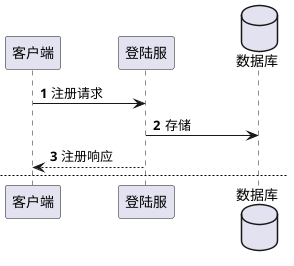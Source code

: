 @startuml

participant "客户端" as client
participant "登陆服" as login
database "数据库" as mysql

autonumber
client-> login: 注册请求
login -> mysql: 存储
client <-- login: 注册响应

newpage
autonumber
client-> login: 登陆请求
login -> mysql : 检查用户数据
client <-- login: 登陆响应

newpage
autonumber
client-> login: 删除角色请求
login->mysql : 删除用户数据
client <- login: 删除角色响应

@enduml